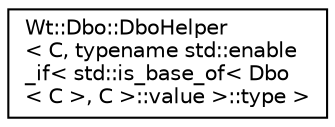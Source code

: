 digraph "Graphical Class Hierarchy"
{
 // LATEX_PDF_SIZE
  edge [fontname="Helvetica",fontsize="10",labelfontname="Helvetica",labelfontsize="10"];
  node [fontname="Helvetica",fontsize="10",shape=record];
  rankdir="LR";
  Node0 [label="Wt::Dbo::DboHelper\l\< C, typename std::enable\l_if\< std::is_base_of\< Dbo\l\< C \>, C \>::value \>::type \>",height=0.2,width=0.4,color="black", fillcolor="white", style="filled",URL="$structWt_1_1Dbo_1_1DboHelper_3_01C_00_01typename_01std_1_1enable__if_3_01std_1_1is__base__of_3_004a8ffd63ee9d4d0c4522a5add257211.html",tooltip=" "];
}
